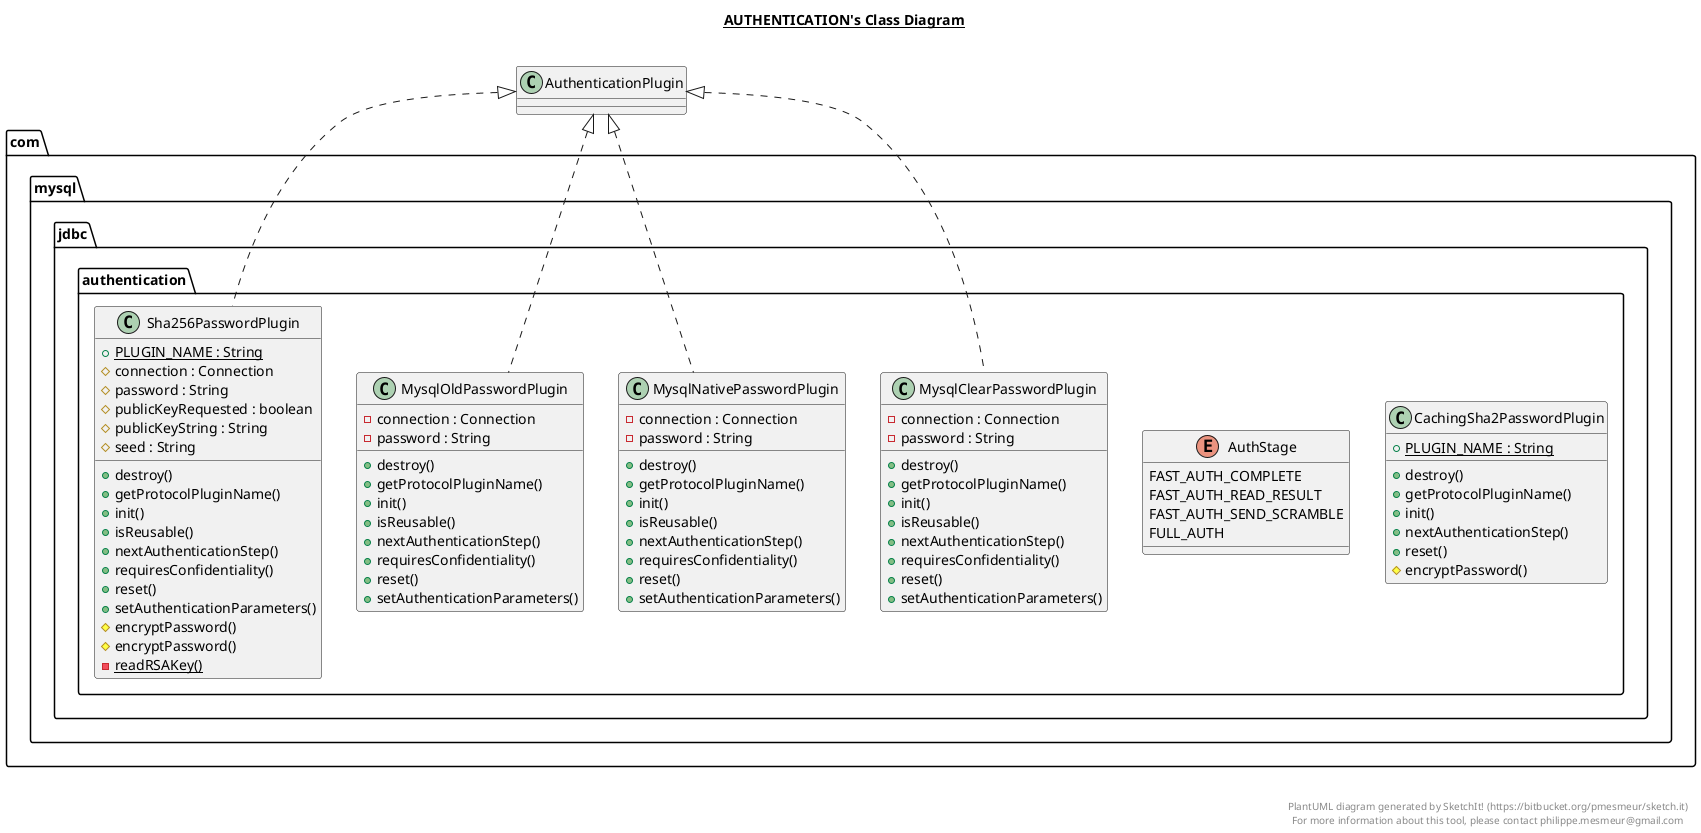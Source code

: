 @startuml

title __AUTHENTICATION's Class Diagram__\n

  namespace com.mysql.jdbc {
    namespace authentication {
      class com.mysql.jdbc.authentication.CachingSha2PasswordPlugin {
          {static} + PLUGIN_NAME : String
          + destroy()
          + getProtocolPluginName()
          + init()
          + nextAuthenticationStep()
          + reset()
          # encryptPassword()
      }
    }
  }
  

  namespace com.mysql.jdbc {
    namespace authentication {
      enum AuthStage {
        FAST_AUTH_COMPLETE
        FAST_AUTH_READ_RESULT
        FAST_AUTH_SEND_SCRAMBLE
        FULL_AUTH
      }
    }
  }
  

  namespace com.mysql.jdbc {
    namespace authentication {
      class com.mysql.jdbc.authentication.MysqlClearPasswordPlugin {
          - connection : Connection
          - password : String
          + destroy()
          + getProtocolPluginName()
          + init()
          + isReusable()
          + nextAuthenticationStep()
          + requiresConfidentiality()
          + reset()
          + setAuthenticationParameters()
      }
    }
  }
  

  namespace com.mysql.jdbc {
    namespace authentication {
      class com.mysql.jdbc.authentication.MysqlNativePasswordPlugin {
          - connection : Connection
          - password : String
          + destroy()
          + getProtocolPluginName()
          + init()
          + isReusable()
          + nextAuthenticationStep()
          + requiresConfidentiality()
          + reset()
          + setAuthenticationParameters()
      }
    }
  }
  

  namespace com.mysql.jdbc {
    namespace authentication {
      class com.mysql.jdbc.authentication.MysqlOldPasswordPlugin {
          - connection : Connection
          - password : String
          + destroy()
          + getProtocolPluginName()
          + init()
          + isReusable()
          + nextAuthenticationStep()
          + requiresConfidentiality()
          + reset()
          + setAuthenticationParameters()
      }
    }
  }
  

  namespace com.mysql.jdbc {
    namespace authentication {
      class com.mysql.jdbc.authentication.Sha256PasswordPlugin {
          {static} + PLUGIN_NAME : String
          # connection : Connection
          # password : String
          # publicKeyRequested : boolean
          # publicKeyString : String
          # seed : String
          + destroy()
          + getProtocolPluginName()
          + init()
          + isReusable()
          + nextAuthenticationStep()
          + requiresConfidentiality()
          + reset()
          + setAuthenticationParameters()
          # encryptPassword()
          # encryptPassword()
          {static} - readRSAKey()
      }
    }
  }
  

  com.mysql.jdbc.authentication.CachingSha2PasswordPlugin o-- com.mysql.jdbc.authentication.CachingSha2PasswordPlugin.AuthStage : stage
  com.mysql.jdbc.authentication.CachingSha2PasswordPlugin +-down- com.mysql.jdbc.authentication.CachingSha2PasswordPlugin.AuthStage
  com.mysql.jdbc.authentication.MysqlClearPasswordPlugin .up.|> AuthenticationPlugin
  com.mysql.jdbc.authentication.MysqlNativePasswordPlugin .up.|> AuthenticationPlugin
  com.mysql.jdbc.authentication.MysqlOldPasswordPlugin .up.|> AuthenticationPlugin
  com.mysql.jdbc.authentication.Sha256PasswordPlugin .up.|> AuthenticationPlugin


right footer


PlantUML diagram generated by SketchIt! (https://bitbucket.org/pmesmeur/sketch.it)
For more information about this tool, please contact philippe.mesmeur@gmail.com
endfooter

@enduml
